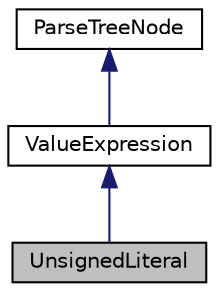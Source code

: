 digraph "UnsignedLiteral"
{
  edge [fontname="Helvetica",fontsize="10",labelfontname="Helvetica",labelfontsize="10"];
  node [fontname="Helvetica",fontsize="10",shape=record];
  Node0 [label="UnsignedLiteral",height=0.2,width=0.4,color="black", fillcolor="grey75", style="filled", fontcolor="black"];
  Node1 -> Node0 [dir="back",color="midnightblue",fontsize="10",style="solid",fontname="Helvetica"];
  Node1 [label="ValueExpression",height=0.2,width=0.4,color="black", fillcolor="white", style="filled",URL="$classValueExpression.html"];
  Node2 -> Node1 [dir="back",color="midnightblue",fontsize="10",style="solid",fontname="Helvetica"];
  Node2 [label="ParseTreeNode",height=0.2,width=0.4,color="black", fillcolor="white", style="filled",URL="$classParseTreeNode.html"];
}

